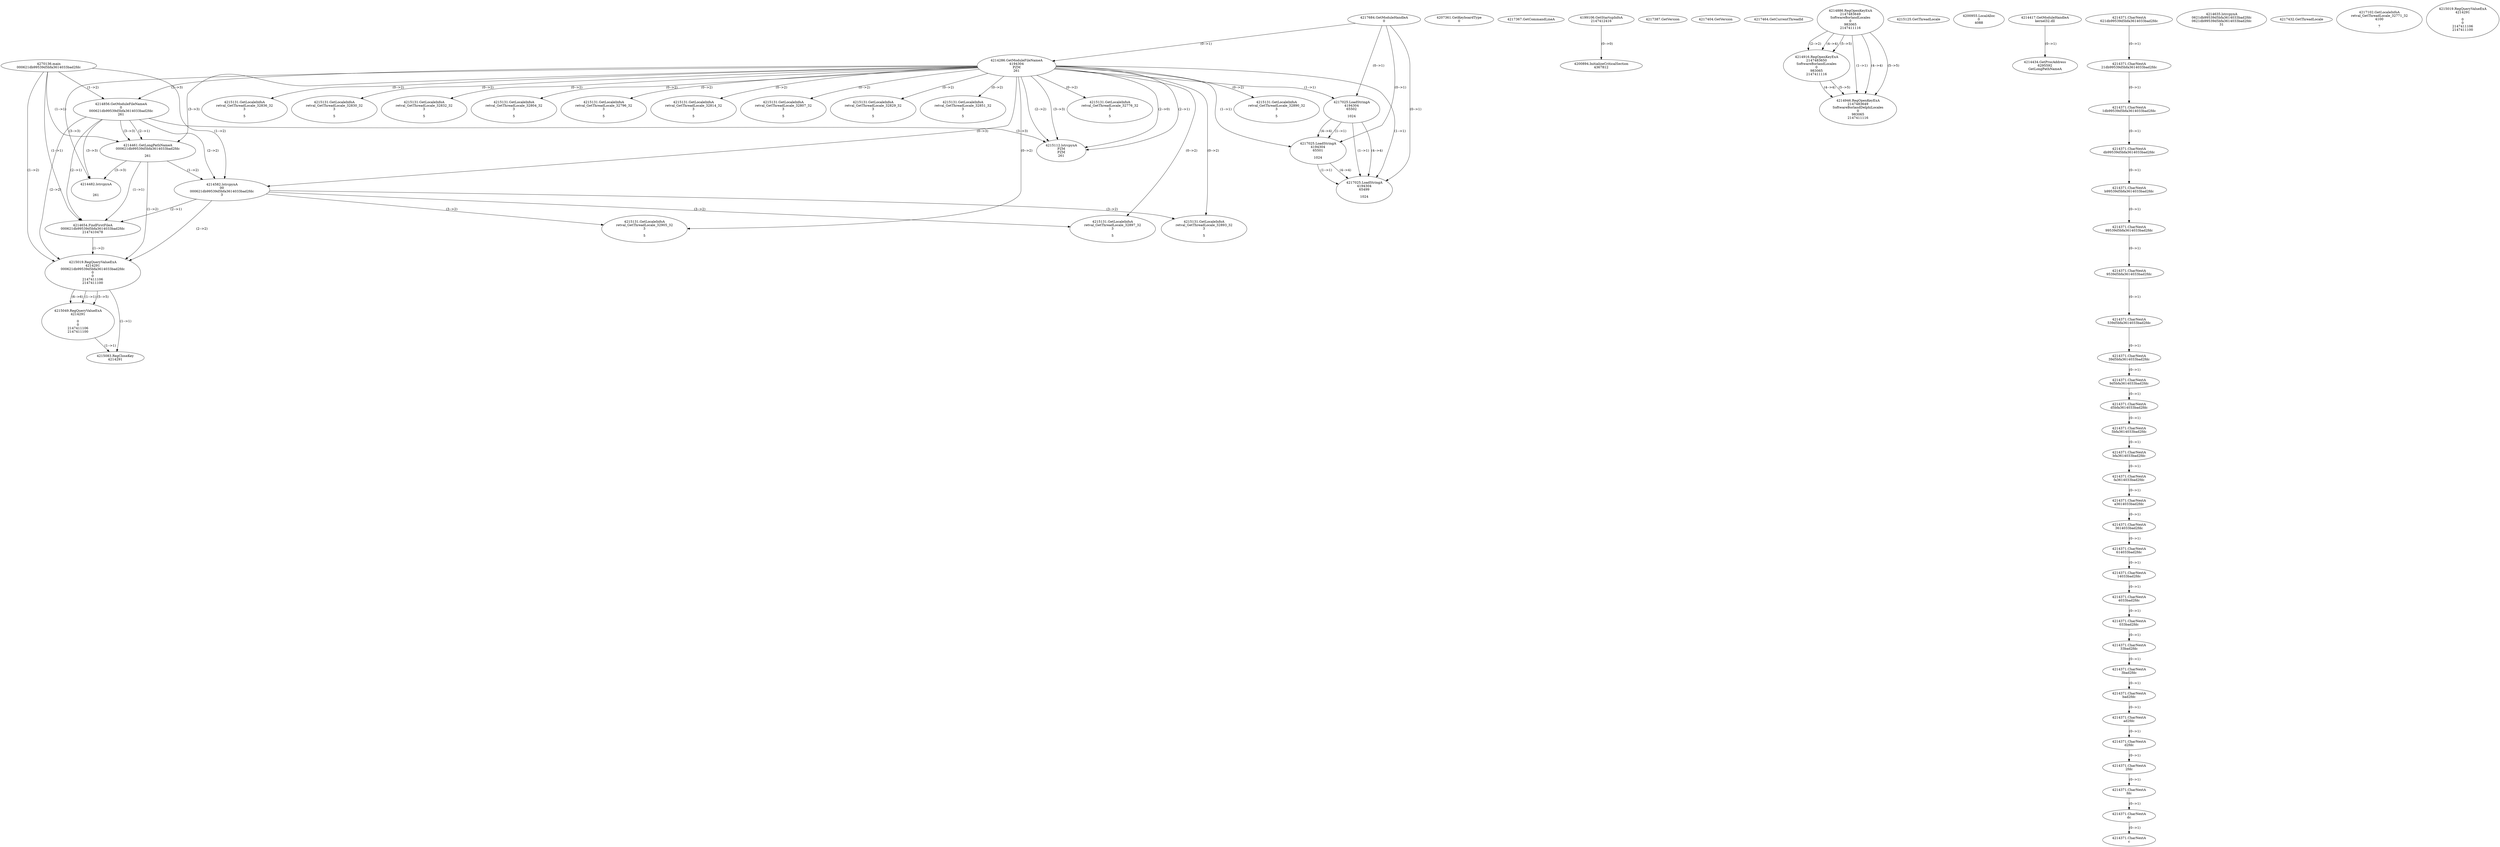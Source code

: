 // Global SCDG with merge call
digraph {
	0 [label="4270136.main
000621db99539d5bfa3614033bad2fdc"]
	1 [label="4217684.GetModuleHandleA
0"]
	2 [label="4207361.GetKeyboardType
0"]
	3 [label="4217367.GetCommandLineA
"]
	4 [label="4199106.GetStartupInfoA
2147412416"]
	5 [label="4217387.GetVersion
"]
	6 [label="4217404.GetVersion
"]
	7 [label="4217464.GetCurrentThreadId
"]
	8 [label="4214286.GetModuleFileNameA
4194304
PZM
261"]
	1 -> 8 [label="(0-->1)"]
	9 [label="4214856.GetModuleFileNameA
0
000621db99539d5bfa3614033bad2fdc
261"]
	0 -> 9 [label="(1-->2)"]
	8 -> 9 [label="(3-->3)"]
	10 [label="4214886.RegOpenKeyExA
2147483649
Software\Borland\Locales
0
983065
2147411116"]
	11 [label="4214916.RegOpenKeyExA
2147483650
Software\Borland\Locales
0
983065
2147411116"]
	10 -> 11 [label="(2-->2)"]
	10 -> 11 [label="(4-->4)"]
	10 -> 11 [label="(5-->5)"]
	12 [label="4214946.RegOpenKeyExA
2147483649
Software\Borland\Delphi\Locales
0
983065
2147411116"]
	10 -> 12 [label="(1-->1)"]
	10 -> 12 [label="(4-->4)"]
	11 -> 12 [label="(4-->4)"]
	10 -> 12 [label="(5-->5)"]
	11 -> 12 [label="(5-->5)"]
	13 [label="4215112.lstrcpynA
PZM
PZM
261"]
	8 -> 13 [label="(2-->1)"]
	8 -> 13 [label="(2-->2)"]
	8 -> 13 [label="(3-->3)"]
	9 -> 13 [label="(3-->3)"]
	8 -> 13 [label="(2-->0)"]
	14 [label="4215125.GetThreadLocale
"]
	15 [label="4215131.GetLocaleInfoA
retval_GetThreadLocale_32776_32
3

5"]
	8 -> 15 [label="(0-->2)"]
	16 [label="4217025.LoadStringA
4194304
65502

1024"]
	1 -> 16 [label="(0-->1)"]
	8 -> 16 [label="(1-->1)"]
	17 [label="4200894.InitializeCriticalSection
4367812"]
	4 -> 17 [label="(0-->0)"]
	18 [label="4200955.LocalAlloc
0
4088"]
	19 [label="4214417.GetModuleHandleA
kernel32.dll"]
	20 [label="4214434.GetProcAddress
6295592
GetLongPathNameA"]
	19 -> 20 [label="(0-->1)"]
	21 [label="4214461.GetLongPathNameA
000621db99539d5bfa3614033bad2fdc

261"]
	0 -> 21 [label="(1-->1)"]
	9 -> 21 [label="(2-->1)"]
	8 -> 21 [label="(3-->3)"]
	9 -> 21 [label="(3-->3)"]
	22 [label="4214582.lstrcpynA
00
000621db99539d5bfa3614033bad2fdc
3"]
	0 -> 22 [label="(1-->2)"]
	9 -> 22 [label="(2-->2)"]
	21 -> 22 [label="(1-->2)"]
	8 -> 22 [label="(0-->3)"]
	23 [label="4214371.CharNextA
621db99539d5bfa3614033bad2fdc"]
	24 [label="4214371.CharNextA
21db99539d5bfa3614033bad2fdc"]
	23 -> 24 [label="(0-->1)"]
	25 [label="4214371.CharNextA
1db99539d5bfa3614033bad2fdc"]
	24 -> 25 [label="(0-->1)"]
	26 [label="4214371.CharNextA
db99539d5bfa3614033bad2fdc"]
	25 -> 26 [label="(0-->1)"]
	27 [label="4214371.CharNextA
b99539d5bfa3614033bad2fdc"]
	26 -> 27 [label="(0-->1)"]
	28 [label="4214371.CharNextA
99539d5bfa3614033bad2fdc"]
	27 -> 28 [label="(0-->1)"]
	29 [label="4214371.CharNextA
9539d5bfa3614033bad2fdc"]
	28 -> 29 [label="(0-->1)"]
	30 [label="4214371.CharNextA
539d5bfa3614033bad2fdc"]
	29 -> 30 [label="(0-->1)"]
	31 [label="4214371.CharNextA
39d5bfa3614033bad2fdc"]
	30 -> 31 [label="(0-->1)"]
	32 [label="4214371.CharNextA
9d5bfa3614033bad2fdc"]
	31 -> 32 [label="(0-->1)"]
	33 [label="4214371.CharNextA
d5bfa3614033bad2fdc"]
	32 -> 33 [label="(0-->1)"]
	34 [label="4214371.CharNextA
5bfa3614033bad2fdc"]
	33 -> 34 [label="(0-->1)"]
	35 [label="4214371.CharNextA
bfa3614033bad2fdc"]
	34 -> 35 [label="(0-->1)"]
	36 [label="4214371.CharNextA
fa3614033bad2fdc"]
	35 -> 36 [label="(0-->1)"]
	37 [label="4214371.CharNextA
a3614033bad2fdc"]
	36 -> 37 [label="(0-->1)"]
	38 [label="4214371.CharNextA
3614033bad2fdc"]
	37 -> 38 [label="(0-->1)"]
	39 [label="4214371.CharNextA
614033bad2fdc"]
	38 -> 39 [label="(0-->1)"]
	40 [label="4214371.CharNextA
14033bad2fdc"]
	39 -> 40 [label="(0-->1)"]
	41 [label="4214371.CharNextA
4033bad2fdc"]
	40 -> 41 [label="(0-->1)"]
	42 [label="4214371.CharNextA
033bad2fdc"]
	41 -> 42 [label="(0-->1)"]
	43 [label="4214371.CharNextA
33bad2fdc"]
	42 -> 43 [label="(0-->1)"]
	44 [label="4214371.CharNextA
3bad2fdc"]
	43 -> 44 [label="(0-->1)"]
	45 [label="4214371.CharNextA
bad2fdc"]
	44 -> 45 [label="(0-->1)"]
	46 [label="4214371.CharNextA
ad2fdc"]
	45 -> 46 [label="(0-->1)"]
	47 [label="4214371.CharNextA
d2fdc"]
	46 -> 47 [label="(0-->1)"]
	48 [label="4214371.CharNextA
2fdc"]
	47 -> 48 [label="(0-->1)"]
	49 [label="4214371.CharNextA
fdc"]
	48 -> 49 [label="(0-->1)"]
	50 [label="4214371.CharNextA
dc"]
	49 -> 50 [label="(0-->1)"]
	51 [label="4214371.CharNextA
c"]
	50 -> 51 [label="(0-->1)"]
	52 [label="4214635.lstrcpynA
0621db99539d5bfa3614033bad2fdc
0621db99539d5bfa3614033bad2fdc
31"]
	53 [label="4214654.FindFirstFileA
000621db99539d5bfa3614033bad2fdc
2147410478"]
	0 -> 53 [label="(1-->1)"]
	9 -> 53 [label="(2-->1)"]
	21 -> 53 [label="(1-->1)"]
	22 -> 53 [label="(2-->1)"]
	54 [label="4215019.RegQueryValueExA
4214291
000621db99539d5bfa3614033bad2fdc
0
0
2147411106
2147411100"]
	0 -> 54 [label="(1-->2)"]
	9 -> 54 [label="(2-->2)"]
	21 -> 54 [label="(1-->2)"]
	22 -> 54 [label="(2-->2)"]
	53 -> 54 [label="(1-->2)"]
	55 [label="4215049.RegQueryValueExA
4214291

0
0
2147411106
2147411100"]
	54 -> 55 [label="(1-->1)"]
	54 -> 55 [label="(5-->5)"]
	54 -> 55 [label="(6-->6)"]
	56 [label="4215083.RegCloseKey
4214291"]
	54 -> 56 [label="(1-->1)"]
	55 -> 56 [label="(1-->1)"]
	57 [label="4215131.GetLocaleInfoA
retval_GetThreadLocale_32893_32
3

5"]
	8 -> 57 [label="(0-->2)"]
	22 -> 57 [label="(3-->2)"]
	58 [label="4215131.GetLocaleInfoA
retval_GetThreadLocale_32897_32
3

5"]
	8 -> 58 [label="(0-->2)"]
	22 -> 58 [label="(3-->2)"]
	59 [label="4217025.LoadStringA
4194304
65501

1024"]
	1 -> 59 [label="(0-->1)"]
	8 -> 59 [label="(1-->1)"]
	16 -> 59 [label="(1-->1)"]
	16 -> 59 [label="(4-->4)"]
	60 [label="4217432.GetThreadLocale
"]
	61 [label="4217102.GetLocaleInfoA
retval_GetThreadLocale_32771_32
4100

7"]
	62 [label="4214482.lstrcpynA


261"]
	8 -> 62 [label="(3-->3)"]
	9 -> 62 [label="(3-->3)"]
	21 -> 62 [label="(3-->3)"]
	63 [label="4215019.RegQueryValueExA
4214291

0
0
2147411106
2147411100"]
	64 [label="4215131.GetLocaleInfoA
retval_GetThreadLocale_32890_32
3

5"]
	8 -> 64 [label="(0-->2)"]
	65 [label="4215131.GetLocaleInfoA
retval_GetThreadLocale_32905_32
3

5"]
	8 -> 65 [label="(0-->2)"]
	22 -> 65 [label="(3-->2)"]
	66 [label="4215131.GetLocaleInfoA
retval_GetThreadLocale_32836_32
3

5"]
	8 -> 66 [label="(0-->2)"]
	67 [label="4217025.LoadStringA
4194304
65499

1024"]
	1 -> 67 [label="(0-->1)"]
	8 -> 67 [label="(1-->1)"]
	16 -> 67 [label="(1-->1)"]
	59 -> 67 [label="(1-->1)"]
	16 -> 67 [label="(4-->4)"]
	59 -> 67 [label="(4-->4)"]
	68 [label="4215131.GetLocaleInfoA
retval_GetThreadLocale_32830_32
3

5"]
	8 -> 68 [label="(0-->2)"]
	69 [label="4215131.GetLocaleInfoA
retval_GetThreadLocale_32832_32
3

5"]
	8 -> 69 [label="(0-->2)"]
	70 [label="4215131.GetLocaleInfoA
retval_GetThreadLocale_32804_32
3

5"]
	8 -> 70 [label="(0-->2)"]
	71 [label="4215131.GetLocaleInfoA
retval_GetThreadLocale_32796_32
3

5"]
	8 -> 71 [label="(0-->2)"]
	72 [label="4215131.GetLocaleInfoA
retval_GetThreadLocale_32814_32
3

5"]
	8 -> 72 [label="(0-->2)"]
	73 [label="4215131.GetLocaleInfoA
retval_GetThreadLocale_32807_32
3

5"]
	8 -> 73 [label="(0-->2)"]
	74 [label="4215131.GetLocaleInfoA
retval_GetThreadLocale_32829_32
3

5"]
	8 -> 74 [label="(0-->2)"]
	75 [label="4215131.GetLocaleInfoA
retval_GetThreadLocale_32851_32
3

5"]
	8 -> 75 [label="(0-->2)"]
}
